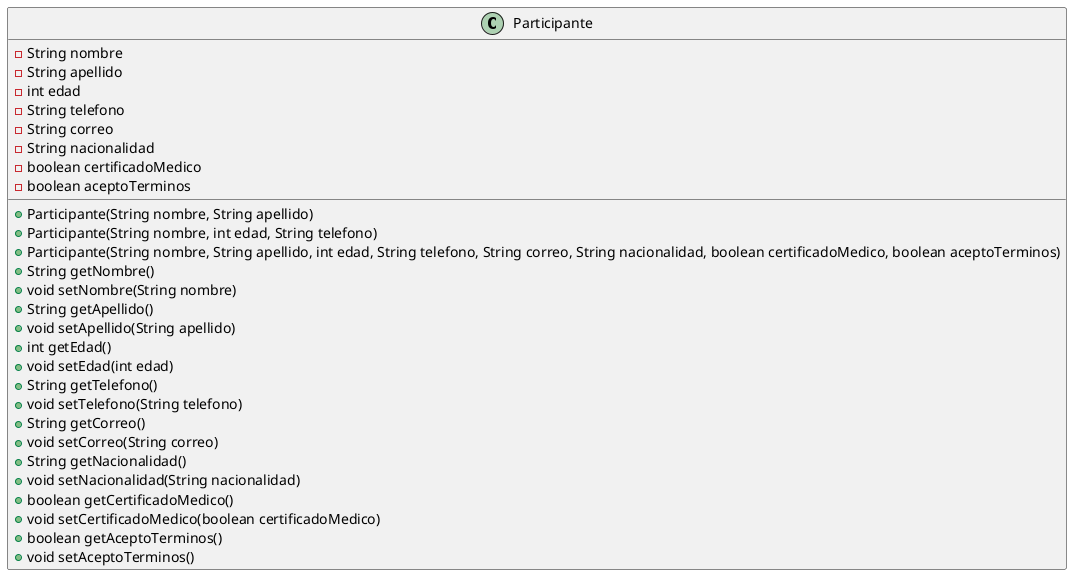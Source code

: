 @startuml
'https://plantuml.com/class-diagram

class Participante{
    -String nombre
    -String apellido
    -int edad
    -String telefono
    -String correo
    -String nacionalidad
    -boolean certificadoMedico
    -boolean aceptoTerminos
    +Participante(String nombre, String apellido)
    +Participante(String nombre, int edad, String telefono)
    +Participante(String nombre, String apellido, int edad, String telefono, String correo, String nacionalidad, boolean certificadoMedico, boolean aceptoTerminos)
    +String getNombre()
    +void setNombre(String nombre)
    +String getApellido()
    +void setApellido(String apellido)
    +int getEdad()
    +void setEdad(int edad)
    +String getTelefono()
    +void setTelefono(String telefono)
    +String getCorreo()
    +void setCorreo(String correo)
    +String getNacionalidad()
    +void setNacionalidad(String nacionalidad)
    +boolean getCertificadoMedico()
    +void setCertificadoMedico(boolean certificadoMedico)
    +boolean getAceptoTerminos()
    +void setAceptoTerminos()

}

@enduml